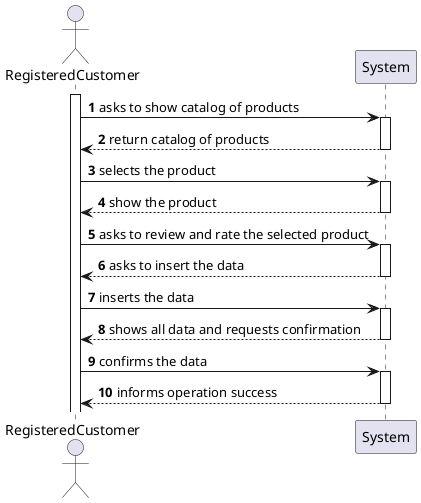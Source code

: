 @startuml
'https://plantuml.com/sequence-diagram

autoactivate on
autonumber

actor "RegisteredCustomer" as RegisteredCustomer
participant "System" as System

activate RegisteredCustomer

RegisteredCustomer -> System: asks to show catalog of products
System --> RegisteredCustomer: return catalog of products
RegisteredCustomer -> System: selects the product
System --> RegisteredCustomer: show the product
RegisteredCustomer -> System: asks to review and rate the selected product
System --> RegisteredCustomer: asks to insert the data
RegisteredCustomer -> System: inserts the data

System --> RegisteredCustomer: shows all data and requests confirmation
RegisteredCustomer -> System: confirms the data
System --> RegisteredCustomer: informs operation success





@enduml